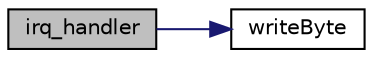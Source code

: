 digraph "irq_handler"
{
 // LATEX_PDF_SIZE
  edge [fontname="Helvetica",fontsize="10",labelfontname="Helvetica",labelfontsize="10"];
  node [fontname="Helvetica",fontsize="10",shape=record];
  rankdir="LR";
  Node1 [label="irq_handler",height=0.2,width=0.4,color="black", fillcolor="grey75", style="filled", fontcolor="black",tooltip=" "];
  Node1 -> Node2 [color="midnightblue",fontsize="10",style="solid",fontname="Helvetica"];
  Node2 [label="writeByte",height=0.2,width=0.4,color="black", fillcolor="white", style="filled",URL="$d7/d27/ports_8cpp.html#aa89191491445201430ae9a8feb3184d9",tooltip="Writes a byte (8 bits) to the CPU bus at a given port address."];
}
